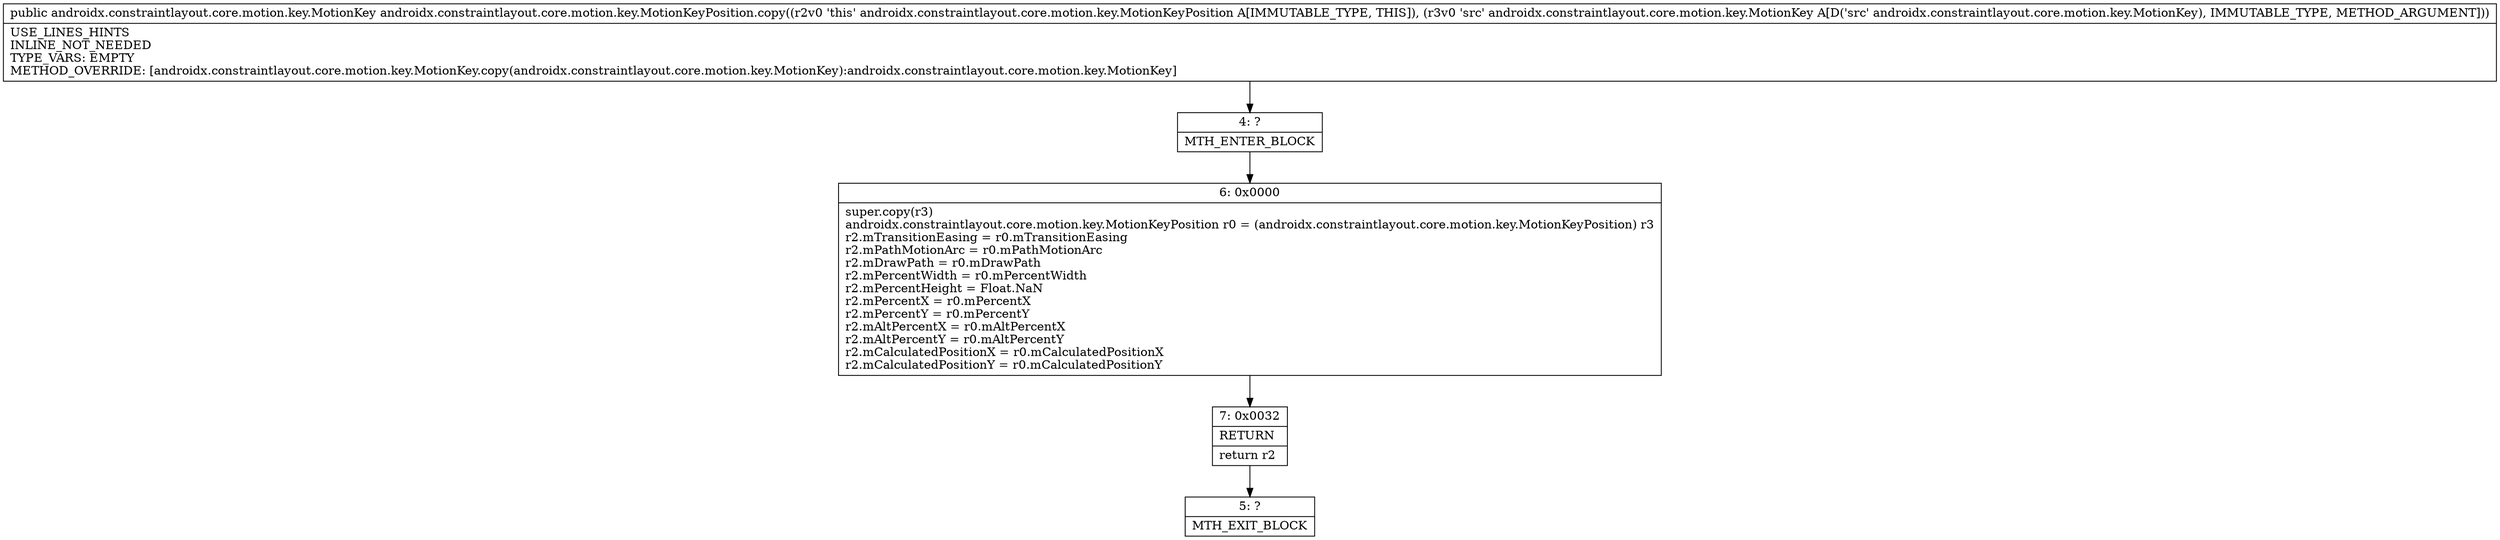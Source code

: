 digraph "CFG forandroidx.constraintlayout.core.motion.key.MotionKeyPosition.copy(Landroidx\/constraintlayout\/core\/motion\/key\/MotionKey;)Landroidx\/constraintlayout\/core\/motion\/key\/MotionKey;" {
Node_4 [shape=record,label="{4\:\ ?|MTH_ENTER_BLOCK\l}"];
Node_6 [shape=record,label="{6\:\ 0x0000|super.copy(r3)\landroidx.constraintlayout.core.motion.key.MotionKeyPosition r0 = (androidx.constraintlayout.core.motion.key.MotionKeyPosition) r3\lr2.mTransitionEasing = r0.mTransitionEasing\lr2.mPathMotionArc = r0.mPathMotionArc\lr2.mDrawPath = r0.mDrawPath\lr2.mPercentWidth = r0.mPercentWidth\lr2.mPercentHeight = Float.NaN\lr2.mPercentX = r0.mPercentX\lr2.mPercentY = r0.mPercentY\lr2.mAltPercentX = r0.mAltPercentX\lr2.mAltPercentY = r0.mAltPercentY\lr2.mCalculatedPositionX = r0.mCalculatedPositionX\lr2.mCalculatedPositionY = r0.mCalculatedPositionY\l}"];
Node_7 [shape=record,label="{7\:\ 0x0032|RETURN\l|return r2\l}"];
Node_5 [shape=record,label="{5\:\ ?|MTH_EXIT_BLOCK\l}"];
MethodNode[shape=record,label="{public androidx.constraintlayout.core.motion.key.MotionKey androidx.constraintlayout.core.motion.key.MotionKeyPosition.copy((r2v0 'this' androidx.constraintlayout.core.motion.key.MotionKeyPosition A[IMMUTABLE_TYPE, THIS]), (r3v0 'src' androidx.constraintlayout.core.motion.key.MotionKey A[D('src' androidx.constraintlayout.core.motion.key.MotionKey), IMMUTABLE_TYPE, METHOD_ARGUMENT]))  | USE_LINES_HINTS\lINLINE_NOT_NEEDED\lTYPE_VARS: EMPTY\lMETHOD_OVERRIDE: [androidx.constraintlayout.core.motion.key.MotionKey.copy(androidx.constraintlayout.core.motion.key.MotionKey):androidx.constraintlayout.core.motion.key.MotionKey]\l}"];
MethodNode -> Node_4;Node_4 -> Node_6;
Node_6 -> Node_7;
Node_7 -> Node_5;
}

